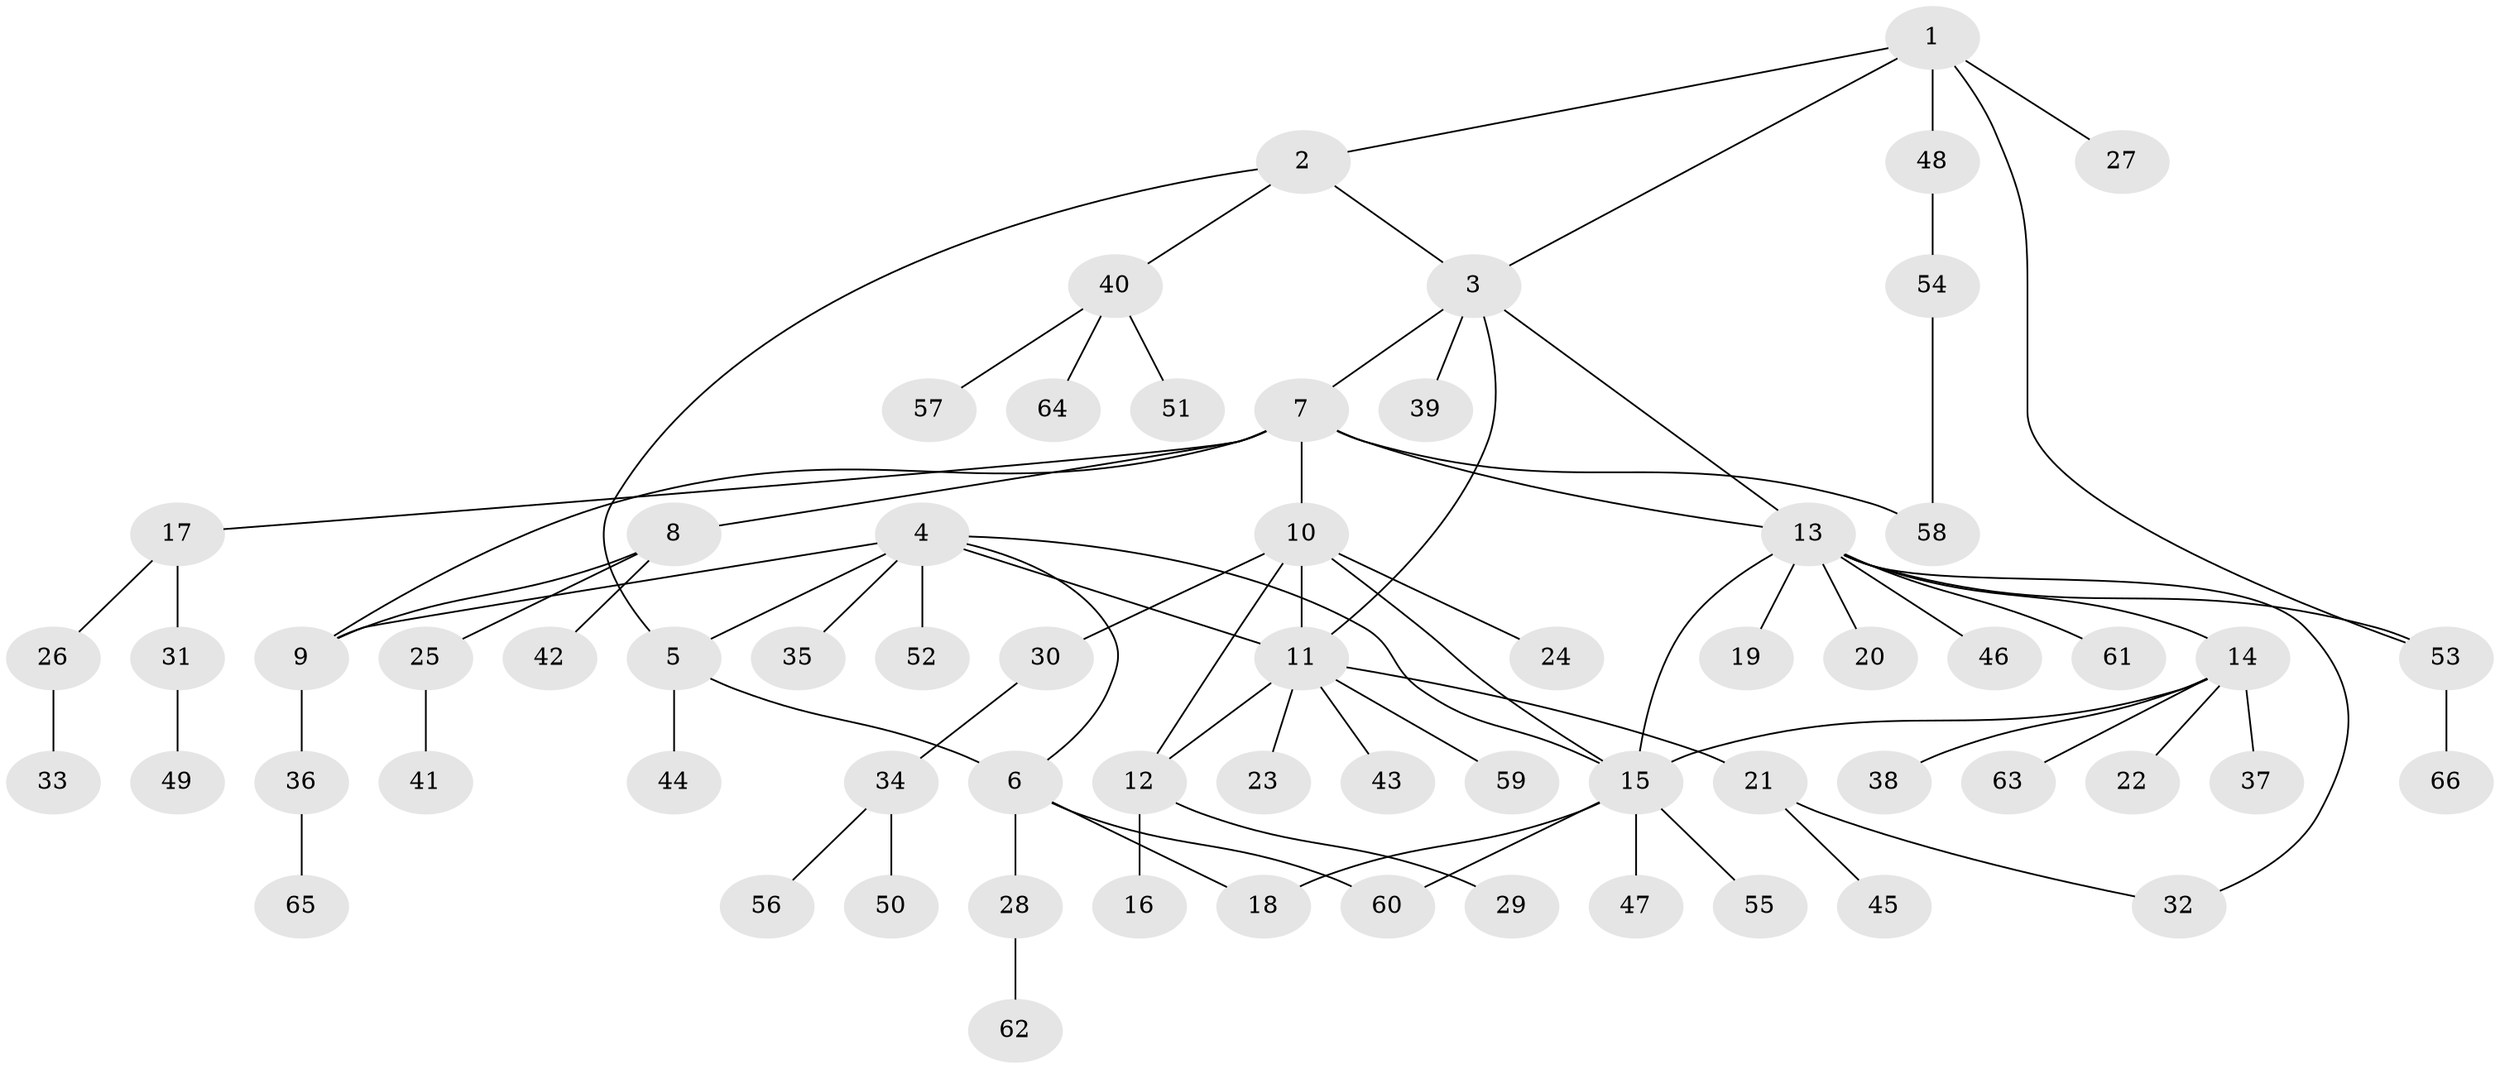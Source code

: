 // Generated by graph-tools (version 1.1) at 2025/02/03/09/25 03:02:47]
// undirected, 66 vertices, 81 edges
graph export_dot {
graph [start="1"]
  node [color=gray90,style=filled];
  1;
  2;
  3;
  4;
  5;
  6;
  7;
  8;
  9;
  10;
  11;
  12;
  13;
  14;
  15;
  16;
  17;
  18;
  19;
  20;
  21;
  22;
  23;
  24;
  25;
  26;
  27;
  28;
  29;
  30;
  31;
  32;
  33;
  34;
  35;
  36;
  37;
  38;
  39;
  40;
  41;
  42;
  43;
  44;
  45;
  46;
  47;
  48;
  49;
  50;
  51;
  52;
  53;
  54;
  55;
  56;
  57;
  58;
  59;
  60;
  61;
  62;
  63;
  64;
  65;
  66;
  1 -- 2;
  1 -- 3;
  1 -- 27;
  1 -- 48;
  1 -- 53;
  2 -- 3;
  2 -- 5;
  2 -- 40;
  3 -- 7;
  3 -- 11;
  3 -- 13;
  3 -- 39;
  4 -- 5;
  4 -- 6;
  4 -- 9;
  4 -- 11;
  4 -- 15;
  4 -- 35;
  4 -- 52;
  5 -- 6;
  5 -- 44;
  6 -- 18;
  6 -- 28;
  6 -- 60;
  7 -- 8;
  7 -- 9;
  7 -- 10;
  7 -- 13;
  7 -- 17;
  7 -- 58;
  8 -- 9;
  8 -- 25;
  8 -- 42;
  9 -- 36;
  10 -- 11;
  10 -- 12;
  10 -- 15;
  10 -- 24;
  10 -- 30;
  11 -- 12;
  11 -- 21;
  11 -- 23;
  11 -- 43;
  11 -- 59;
  12 -- 16;
  12 -- 29;
  13 -- 14;
  13 -- 15;
  13 -- 19;
  13 -- 20;
  13 -- 32;
  13 -- 46;
  13 -- 53;
  13 -- 61;
  14 -- 15;
  14 -- 22;
  14 -- 37;
  14 -- 38;
  14 -- 63;
  15 -- 18;
  15 -- 47;
  15 -- 55;
  15 -- 60;
  17 -- 26;
  17 -- 31;
  21 -- 32;
  21 -- 45;
  25 -- 41;
  26 -- 33;
  28 -- 62;
  30 -- 34;
  31 -- 49;
  34 -- 50;
  34 -- 56;
  36 -- 65;
  40 -- 51;
  40 -- 57;
  40 -- 64;
  48 -- 54;
  53 -- 66;
  54 -- 58;
}
